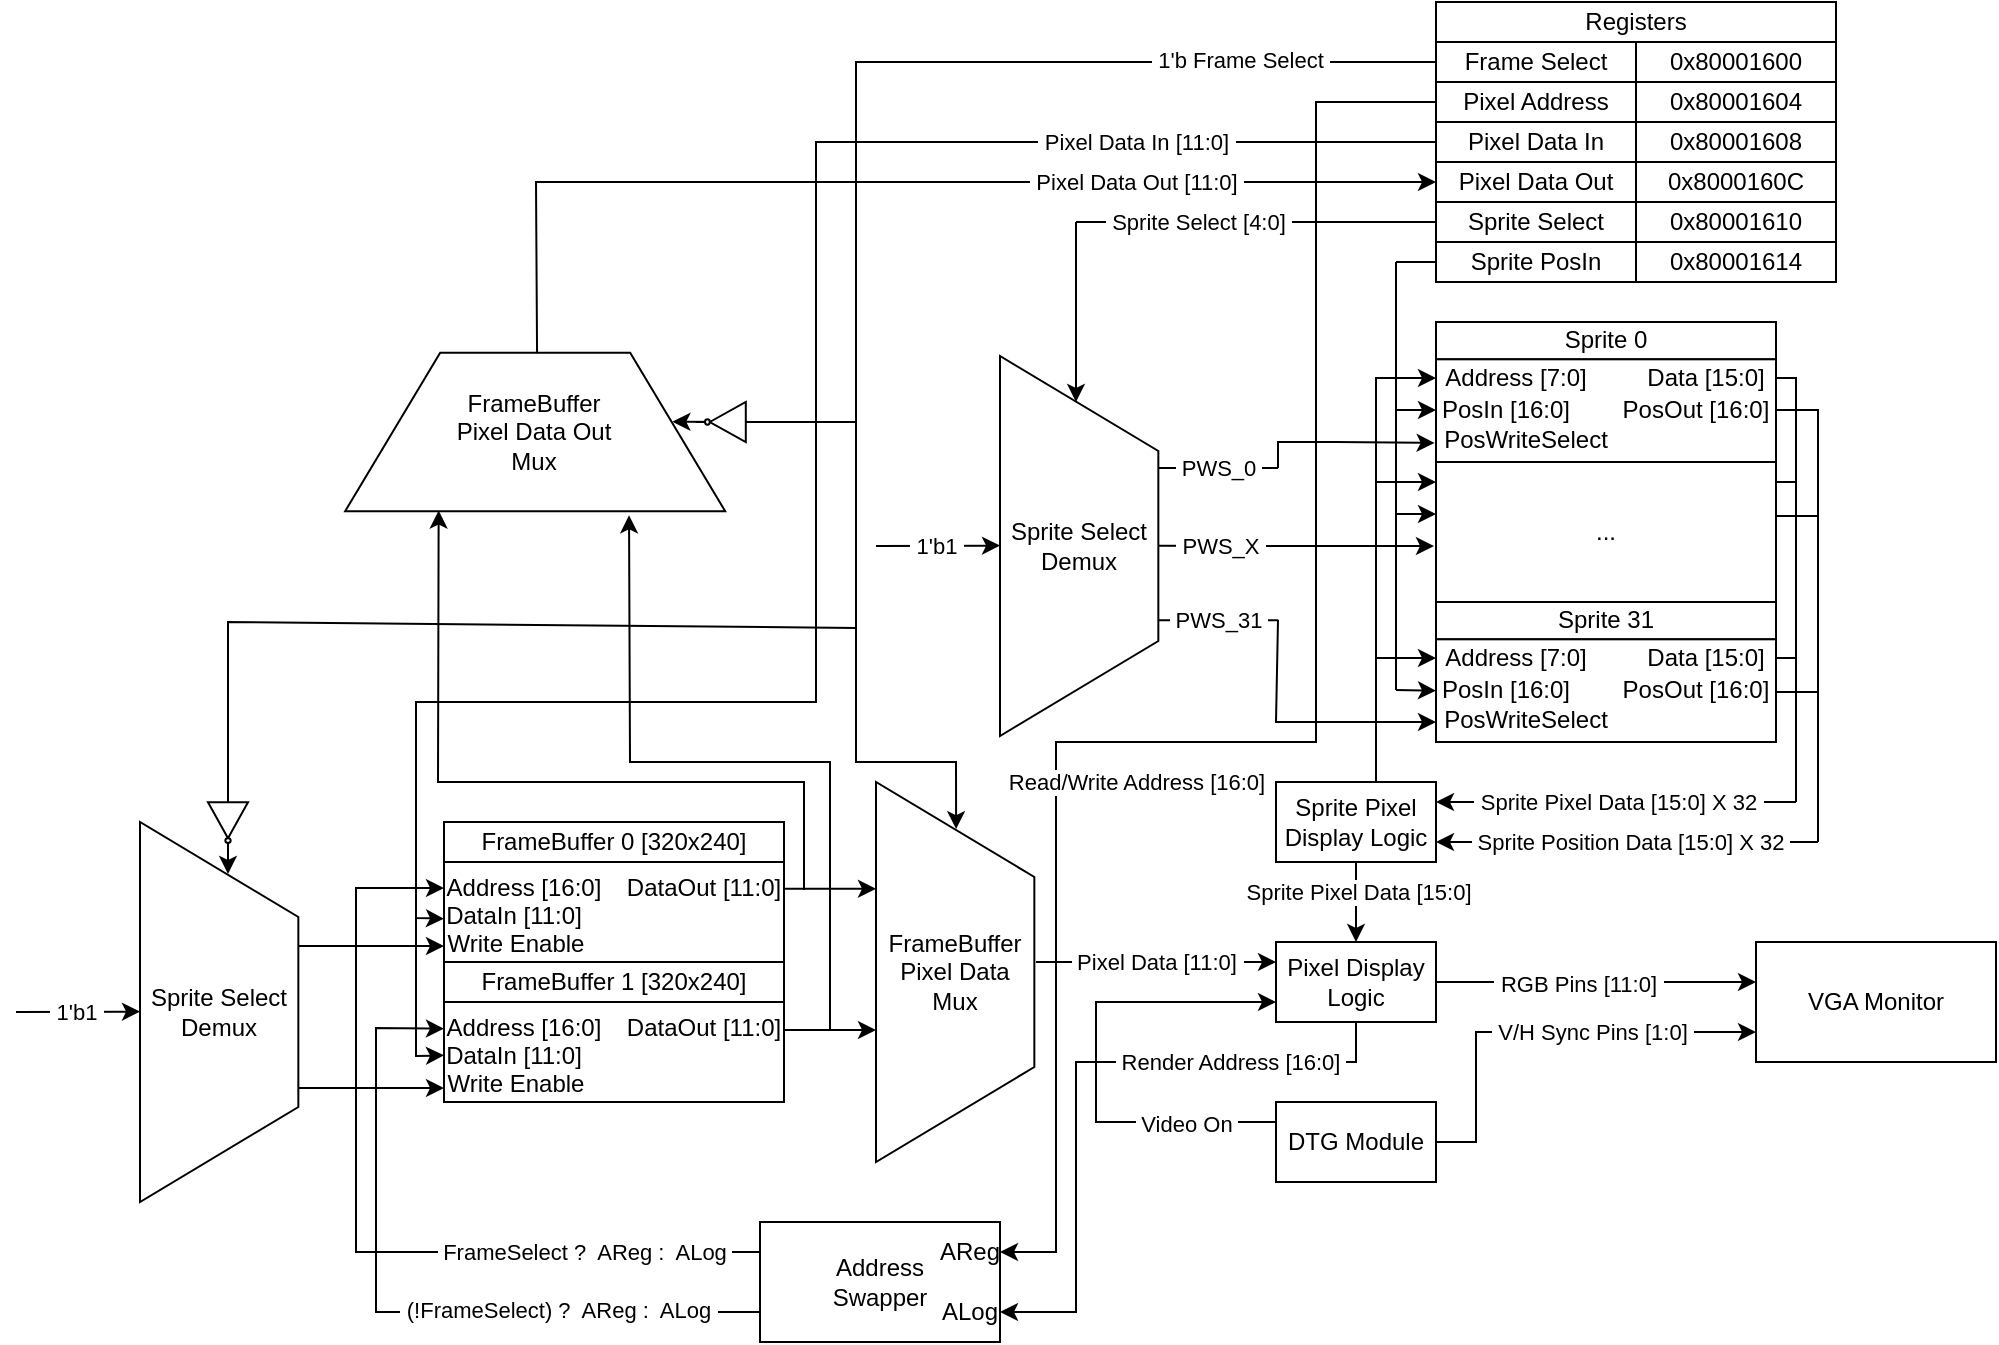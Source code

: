 <mxfile version="20.8.23" type="device"><diagram id="z067jNFxps7CXdzTOMXQ" name="Page-1"><mxGraphModel dx="1669" dy="505" grid="1" gridSize="10" guides="1" tooltips="1" connect="1" arrows="1" fold="1" page="1" pageScale="1" pageWidth="850" pageHeight="1100" math="0" shadow="0"><root><mxCell id="0"/><mxCell id="1" parent="0"/><mxCell id="w64CAxDU1T6tyfFunc8i-29" value="" style="endArrow=none;html=1;rounded=0;exitX=1;exitY=0.5;exitDx=0;exitDy=0;" edge="1" parent="1"><mxGeometry width="50" height="50" relative="1" as="geometry"><mxPoint x="720" y="588" as="sourcePoint"/><mxPoint x="730" y="588" as="targetPoint"/></mxGeometry></mxCell><mxCell id="w64CAxDU1T6tyfFunc8i-31" value="" style="endArrow=classic;html=1;rounded=0;entryX=1;entryY=0.25;entryDx=0;entryDy=0;" edge="1" parent="1" target="w64CAxDU1T6tyfFunc8i-51"><mxGeometry width="50" height="50" relative="1" as="geometry"><mxPoint x="730" y="660" as="sourcePoint"/><mxPoint x="780" y="780" as="targetPoint"/><Array as="points"/></mxGeometry></mxCell><mxCell id="w64CAxDU1T6tyfFunc8i-32" value="&amp;nbsp;Sprite Pixel Data [15:0] X 32&amp;nbsp;" style="edgeLabel;html=1;align=center;verticalAlign=middle;resizable=0;points=[];container=0;labelBorderColor=none;" vertex="1" connectable="0" parent="w64CAxDU1T6tyfFunc8i-31"><mxGeometry x="-0.216" y="1" relative="1" as="geometry"><mxPoint x="-19" y="-1" as="offset"/></mxGeometry></mxCell><mxCell id="w64CAxDU1T6tyfFunc8i-34" value="Sprite Select&lt;br&gt;Demux" style="shape=stencil(pVLRDsIgDPwa3hE0PhvU/2Bb58hwLICb/r1AN5NlYdGYEJK7a+5KC+HCNbIHwmhD+JkwtqM03AGPiPcHhNL1UHrkBmmVLDSg4rw1LYyq8pOF6hqwykeVXwg9hZp4uChk2d6seXTVQpjlXkaHlTDLdzPEPp8YMnX5WiDCrhsGWnVZg8+zf7GYZzN5HA9/W7CvLEptHGSruAj8apaJzSyAi9pY2NhMrbTGNW+kZgtS9Cohsfj5EvEG);whiteSpace=wrap;html=1;" vertex="1" parent="1"><mxGeometry x="332" y="437" width="79.17" height="190" as="geometry"/></mxCell><mxCell id="w64CAxDU1T6tyfFunc8i-36" value="" style="endArrow=classic;html=1;rounded=0;entryX=0;entryY=0.499;entryDx=0;entryDy=0;entryPerimeter=0;" edge="1" parent="1" target="w64CAxDU1T6tyfFunc8i-34"><mxGeometry width="50" height="50" relative="1" as="geometry"><mxPoint x="270" y="532" as="sourcePoint"/><mxPoint x="462" y="347" as="targetPoint"/></mxGeometry></mxCell><mxCell id="w64CAxDU1T6tyfFunc8i-37" value="&amp;nbsp;1'b1&amp;nbsp;" style="edgeLabel;html=1;align=center;verticalAlign=middle;resizable=0;points=[];labelBorderColor=none;" vertex="1" connectable="0" parent="w64CAxDU1T6tyfFunc8i-36"><mxGeometry x="0.254" y="-2" relative="1" as="geometry"><mxPoint x="-9" y="-2" as="offset"/></mxGeometry></mxCell><mxCell id="w64CAxDU1T6tyfFunc8i-38" value="" style="endArrow=classic;html=1;rounded=0;" edge="1" parent="1"><mxGeometry width="50" height="50" relative="1" as="geometry"><mxPoint x="370" y="370" as="sourcePoint"/><mxPoint x="370" y="460" as="targetPoint"/></mxGeometry></mxCell><mxCell id="w64CAxDU1T6tyfFunc8i-46" value="" style="endArrow=classic;html=1;rounded=0;entryX=0;entryY=0.5;entryDx=0;entryDy=0;exitX=0.625;exitY=0;exitDx=0;exitDy=0;exitPerimeter=0;" edge="1" parent="1" source="w64CAxDU1T6tyfFunc8i-51" target="uzDHMhpEO1PvNxHg2Wsm-44"><mxGeometry width="50" height="50" relative="1" as="geometry"><mxPoint x="530" y="590" as="sourcePoint"/><mxPoint x="460" y="460" as="targetPoint"/><Array as="points"><mxPoint x="520" y="448"/></Array></mxGeometry></mxCell><mxCell id="w64CAxDU1T6tyfFunc8i-47" value="" style="endArrow=classic;html=1;rounded=0;entryX=0;entryY=0.5;entryDx=0;entryDy=0;" edge="1" parent="1"><mxGeometry width="50" height="50" relative="1" as="geometry"><mxPoint x="520" y="588" as="sourcePoint"/><mxPoint x="550" y="588" as="targetPoint"/></mxGeometry></mxCell><mxCell id="w64CAxDU1T6tyfFunc8i-51" value="Sprite Pixel&lt;br&gt;Display Logic" style="rounded=0;whiteSpace=wrap;html=1;labelBorderColor=none;" vertex="1" parent="1"><mxGeometry x="470" y="650" width="80" height="40" as="geometry"/></mxCell><mxCell id="w64CAxDU1T6tyfFunc8i-66" value="Pixel Display&lt;br&gt;Logic" style="rounded=0;whiteSpace=wrap;html=1;" vertex="1" parent="1"><mxGeometry x="470" y="730" width="80" height="40" as="geometry"/></mxCell><mxCell id="w64CAxDU1T6tyfFunc8i-67" value="" style="endArrow=classic;html=1;rounded=0;exitX=0.5;exitY=1;exitDx=0;exitDy=0;entryX=0.5;entryY=0;entryDx=0;entryDy=0;" edge="1" parent="1" source="w64CAxDU1T6tyfFunc8i-51" target="w64CAxDU1T6tyfFunc8i-66"><mxGeometry width="50" height="50" relative="1" as="geometry"><mxPoint x="550" y="650" as="sourcePoint"/><mxPoint x="600" y="600" as="targetPoint"/></mxGeometry></mxCell><mxCell id="w64CAxDU1T6tyfFunc8i-68" value="&amp;nbsp;Sprite Pixel Data [15:0]&amp;nbsp;" style="edgeLabel;html=1;align=center;verticalAlign=middle;resizable=0;points=[];" vertex="1" connectable="0" parent="w64CAxDU1T6tyfFunc8i-67"><mxGeometry x="-0.264" y="1" relative="1" as="geometry"><mxPoint as="offset"/></mxGeometry></mxCell><mxCell id="w64CAxDU1T6tyfFunc8i-75" value="" style="endArrow=none;html=1;rounded=0;entryX=1;entryY=0.5;entryDx=0;entryDy=0;" edge="1" parent="1" target="uzDHMhpEO1PvNxHg2Wsm-46"><mxGeometry width="50" height="50" relative="1" as="geometry"><mxPoint x="730" y="660" as="sourcePoint"/><mxPoint x="760" y="450" as="targetPoint"/><Array as="points"><mxPoint x="730" y="448"/></Array></mxGeometry></mxCell><mxCell id="w64CAxDU1T6tyfFunc8i-20" value="..." style="rounded=0;whiteSpace=wrap;html=1;" vertex="1" parent="1"><mxGeometry x="550" y="490" width="170" height="70" as="geometry"/></mxCell><mxCell id="w64CAxDU1T6tyfFunc8i-76" value="" style="group" vertex="1" connectable="0" parent="1"><mxGeometry x="550" y="420" width="180" height="70" as="geometry"/></mxCell><mxCell id="uzDHMhpEO1PvNxHg2Wsm-41" value="Sprite 0" style="rounded=0;whiteSpace=wrap;html=1;container=0;" parent="w64CAxDU1T6tyfFunc8i-76" vertex="1"><mxGeometry width="170" height="18.667" as="geometry"/></mxCell><mxCell id="uzDHMhpEO1PvNxHg2Wsm-42" value="" style="rounded=0;whiteSpace=wrap;html=1;container=0;" parent="w64CAxDU1T6tyfFunc8i-76" vertex="1"><mxGeometry y="18.662" width="170" height="51.338" as="geometry"/></mxCell><mxCell id="uzDHMhpEO1PvNxHg2Wsm-44" value="&amp;nbsp;Address [7:0]&amp;nbsp;" style="text;html=1;strokeColor=none;fillColor=none;align=center;verticalAlign=middle;whiteSpace=wrap;rounded=0;container=0;" parent="w64CAxDU1T6tyfFunc8i-76" vertex="1"><mxGeometry y="23.333" width="80" height="9.333" as="geometry"/></mxCell><mxCell id="uzDHMhpEO1PvNxHg2Wsm-46" value="&amp;nbsp;Data [15:0]&amp;nbsp;" style="text;html=1;strokeColor=none;fillColor=none;align=center;verticalAlign=middle;whiteSpace=wrap;rounded=0;container=0;" parent="w64CAxDU1T6tyfFunc8i-76" vertex="1"><mxGeometry x="100" y="23.333" width="70" height="9.333" as="geometry"/></mxCell><mxCell id="w64CAxDU1T6tyfFunc8i-69" value="PosIn [16:0]" style="text;html=1;strokeColor=none;fillColor=none;align=center;verticalAlign=middle;whiteSpace=wrap;rounded=0;container=0;" vertex="1" parent="w64CAxDU1T6tyfFunc8i-76"><mxGeometry y="41" width="70" height="6.67" as="geometry"/></mxCell><mxCell id="w64CAxDU1T6tyfFunc8i-71" value="PosWriteSelect" style="text;html=1;strokeColor=none;fillColor=none;align=center;verticalAlign=middle;whiteSpace=wrap;rounded=0;container=0;" vertex="1" parent="w64CAxDU1T6tyfFunc8i-76"><mxGeometry y="56" width="90" height="6.67" as="geometry"/></mxCell><mxCell id="w64CAxDU1T6tyfFunc8i-70" value="&amp;nbsp;PosOut [16:0]&amp;nbsp;" style="text;html=1;strokeColor=none;fillColor=none;align=center;verticalAlign=middle;whiteSpace=wrap;rounded=0;container=0;" vertex="1" parent="w64CAxDU1T6tyfFunc8i-76"><mxGeometry x="80" y="41" width="100" height="6.67" as="geometry"/></mxCell><mxCell id="w64CAxDU1T6tyfFunc8i-77" value="" style="group" vertex="1" connectable="0" parent="1"><mxGeometry x="550" y="560" width="180" height="70" as="geometry"/></mxCell><mxCell id="w64CAxDU1T6tyfFunc8i-78" value="Sprite 31" style="rounded=0;whiteSpace=wrap;html=1;container=0;" vertex="1" parent="w64CAxDU1T6tyfFunc8i-77"><mxGeometry width="170" height="18.667" as="geometry"/></mxCell><mxCell id="w64CAxDU1T6tyfFunc8i-79" value="" style="rounded=0;whiteSpace=wrap;html=1;container=0;" vertex="1" parent="w64CAxDU1T6tyfFunc8i-77"><mxGeometry y="18.662" width="170" height="51.338" as="geometry"/></mxCell><mxCell id="w64CAxDU1T6tyfFunc8i-80" value="&amp;nbsp;Address [7:0]&amp;nbsp;" style="text;html=1;strokeColor=none;fillColor=none;align=center;verticalAlign=middle;whiteSpace=wrap;rounded=0;container=0;" vertex="1" parent="w64CAxDU1T6tyfFunc8i-77"><mxGeometry y="23.333" width="80" height="9.333" as="geometry"/></mxCell><mxCell id="w64CAxDU1T6tyfFunc8i-81" value="&amp;nbsp;Data [15:0]&amp;nbsp;" style="text;html=1;strokeColor=none;fillColor=none;align=center;verticalAlign=middle;whiteSpace=wrap;rounded=0;container=0;" vertex="1" parent="w64CAxDU1T6tyfFunc8i-77"><mxGeometry x="100" y="23.333" width="70" height="9.333" as="geometry"/></mxCell><mxCell id="w64CAxDU1T6tyfFunc8i-82" value="PosIn [16:0]" style="text;html=1;strokeColor=none;fillColor=none;align=center;verticalAlign=middle;whiteSpace=wrap;rounded=0;container=0;" vertex="1" parent="w64CAxDU1T6tyfFunc8i-77"><mxGeometry y="41" width="70" height="6.67" as="geometry"/></mxCell><mxCell id="w64CAxDU1T6tyfFunc8i-83" value="PosWriteSelect" style="text;html=1;strokeColor=none;fillColor=none;align=center;verticalAlign=middle;whiteSpace=wrap;rounded=0;container=0;" vertex="1" parent="w64CAxDU1T6tyfFunc8i-77"><mxGeometry y="56" width="90" height="6.67" as="geometry"/></mxCell><mxCell id="w64CAxDU1T6tyfFunc8i-84" value="&amp;nbsp;PosOut [16:0]&amp;nbsp;" style="text;html=1;strokeColor=none;fillColor=none;align=center;verticalAlign=middle;whiteSpace=wrap;rounded=0;container=0;" vertex="1" parent="w64CAxDU1T6tyfFunc8i-77"><mxGeometry x="80" y="41" width="100" height="6.67" as="geometry"/></mxCell><mxCell id="w64CAxDU1T6tyfFunc8i-85" value="" style="endArrow=none;html=1;rounded=0;entryX=0.9;entryY=0.459;entryDx=0;entryDy=0;entryPerimeter=0;" edge="1" parent="1" target="w64CAxDU1T6tyfFunc8i-70"><mxGeometry width="50" height="50" relative="1" as="geometry"><mxPoint x="741" y="680" as="sourcePoint"/><mxPoint x="731" y="464" as="targetPoint"/><Array as="points"><mxPoint x="741" y="464"/></Array></mxGeometry></mxCell><mxCell id="w64CAxDU1T6tyfFunc8i-87" value="" style="endArrow=none;html=1;rounded=0;" edge="1" parent="1"><mxGeometry width="50" height="50" relative="1" as="geometry"><mxPoint x="720" y="605" as="sourcePoint"/><mxPoint x="741" y="605" as="targetPoint"/></mxGeometry></mxCell><mxCell id="w64CAxDU1T6tyfFunc8i-88" value="" style="endArrow=classic;html=1;rounded=0;entryX=1;entryY=0.25;entryDx=0;entryDy=0;" edge="1" parent="1"><mxGeometry width="50" height="50" relative="1" as="geometry"><mxPoint x="741" y="680" as="sourcePoint"/><mxPoint x="550" y="680" as="targetPoint"/><Array as="points"/></mxGeometry></mxCell><mxCell id="w64CAxDU1T6tyfFunc8i-89" value="&amp;nbsp;Sprite Position Data [15:0] X 32&amp;nbsp;" style="edgeLabel;html=1;align=center;verticalAlign=middle;resizable=0;points=[];container=0;labelBorderColor=none;" vertex="1" connectable="0" parent="w64CAxDU1T6tyfFunc8i-88"><mxGeometry x="-0.216" y="1" relative="1" as="geometry"><mxPoint x="-19" y="-1" as="offset"/></mxGeometry></mxCell><mxCell id="w64CAxDU1T6tyfFunc8i-91" value="" style="endArrow=none;html=1;rounded=0;exitX=1;exitY=0.5;exitDx=0;exitDy=0;" edge="1" parent="1"><mxGeometry width="50" height="50" relative="1" as="geometry"><mxPoint x="720" y="500" as="sourcePoint"/><mxPoint x="730" y="500" as="targetPoint"/></mxGeometry></mxCell><mxCell id="w64CAxDU1T6tyfFunc8i-92" value="" style="endArrow=none;html=1;rounded=0;" edge="1" parent="1"><mxGeometry width="50" height="50" relative="1" as="geometry"><mxPoint x="720" y="517" as="sourcePoint"/><mxPoint x="741" y="517" as="targetPoint"/></mxGeometry></mxCell><mxCell id="w64CAxDU1T6tyfFunc8i-93" value="" style="endArrow=classic;html=1;rounded=0;entryX=0;entryY=0.5;entryDx=0;entryDy=0;" edge="1" parent="1" target="w64CAxDU1T6tyfFunc8i-79"><mxGeometry width="50" height="50" relative="1" as="geometry"><mxPoint x="530" y="604" as="sourcePoint"/><mxPoint x="610" y="520" as="targetPoint"/></mxGeometry></mxCell><mxCell id="w64CAxDU1T6tyfFunc8i-94" value="" style="endArrow=classic;html=1;rounded=0;entryX=0;entryY=0.5;entryDx=0;entryDy=0;" edge="1" parent="1"><mxGeometry width="50" height="50" relative="1" as="geometry"><mxPoint x="530" y="464" as="sourcePoint"/><mxPoint x="550" y="464" as="targetPoint"/></mxGeometry></mxCell><mxCell id="w64CAxDU1T6tyfFunc8i-95" value="" style="endArrow=none;html=1;rounded=0;" edge="1" parent="1"><mxGeometry width="50" height="50" relative="1" as="geometry"><mxPoint x="530" y="604" as="sourcePoint"/><mxPoint x="530" y="390" as="targetPoint"/></mxGeometry></mxCell><mxCell id="w64CAxDU1T6tyfFunc8i-96" value="" style="endArrow=classic;html=1;rounded=0;entryX=-0.004;entryY=0.814;entryDx=0;entryDy=0;entryPerimeter=0;" edge="1" parent="1" target="uzDHMhpEO1PvNxHg2Wsm-42"><mxGeometry width="50" height="50" relative="1" as="geometry"><mxPoint x="500" y="480" as="sourcePoint"/><mxPoint x="510" y="470" as="targetPoint"/></mxGeometry></mxCell><mxCell id="w64CAxDU1T6tyfFunc8i-97" value="" style="endArrow=classic;html=1;rounded=0;entryX=-0.004;entryY=0.814;entryDx=0;entryDy=0;entryPerimeter=0;" edge="1" parent="1"><mxGeometry width="50" height="50" relative="1" as="geometry"><mxPoint x="500" y="620" as="sourcePoint"/><mxPoint x="550" y="620" as="targetPoint"/></mxGeometry></mxCell><mxCell id="w64CAxDU1T6tyfFunc8i-99" value="" style="endArrow=none;html=1;rounded=0;" edge="1" parent="1"><mxGeometry width="50" height="50" relative="1" as="geometry"><mxPoint x="411.17" y="531.86" as="sourcePoint"/><mxPoint x="471" y="532" as="targetPoint"/></mxGeometry></mxCell><mxCell id="w64CAxDU1T6tyfFunc8i-106" value="&amp;nbsp;PWS_X&amp;nbsp;" style="edgeLabel;html=1;align=center;verticalAlign=middle;resizable=0;points=[];" vertex="1" connectable="0" parent="w64CAxDU1T6tyfFunc8i-99"><mxGeometry x="0.344" y="1" relative="1" as="geometry"><mxPoint x="-9" y="1" as="offset"/></mxGeometry></mxCell><mxCell id="w64CAxDU1T6tyfFunc8i-103" value="" style="endArrow=none;html=1;rounded=0;" edge="1" parent="1"><mxGeometry width="50" height="50" relative="1" as="geometry"><mxPoint x="411" y="493" as="sourcePoint"/><mxPoint x="471" y="493" as="targetPoint"/></mxGeometry></mxCell><mxCell id="w64CAxDU1T6tyfFunc8i-105" value="&amp;nbsp;PWS_0&amp;nbsp;" style="edgeLabel;html=1;align=center;verticalAlign=middle;resizable=0;points=[];" vertex="1" connectable="0" parent="w64CAxDU1T6tyfFunc8i-103"><mxGeometry x="0.183" relative="1" as="geometry"><mxPoint x="-6" as="offset"/></mxGeometry></mxCell><mxCell id="w64CAxDU1T6tyfFunc8i-107" value="" style="endArrow=classic;html=1;rounded=0;entryX=0;entryY=0.5;entryDx=0;entryDy=0;" edge="1" parent="1"><mxGeometry width="50" height="50" relative="1" as="geometry"><mxPoint x="520" y="500" as="sourcePoint"/><mxPoint x="550" y="500" as="targetPoint"/><Array as="points"/></mxGeometry></mxCell><mxCell id="w64CAxDU1T6tyfFunc8i-108" value="" style="endArrow=classic;html=1;rounded=0;entryX=0;entryY=0.5;entryDx=0;entryDy=0;" edge="1" parent="1"><mxGeometry width="50" height="50" relative="1" as="geometry"><mxPoint x="530" y="516" as="sourcePoint"/><mxPoint x="550" y="516" as="targetPoint"/></mxGeometry></mxCell><mxCell id="w64CAxDU1T6tyfFunc8i-109" value="" style="endArrow=classic;html=1;rounded=0;entryX=-0.004;entryY=0.814;entryDx=0;entryDy=0;entryPerimeter=0;" edge="1" parent="1"><mxGeometry width="50" height="50" relative="1" as="geometry"><mxPoint x="470" y="532" as="sourcePoint"/><mxPoint x="549" y="532" as="targetPoint"/></mxGeometry></mxCell><mxCell id="w64CAxDU1T6tyfFunc8i-112" value="" style="endArrow=none;html=1;rounded=0;" edge="1" parent="1"><mxGeometry width="50" height="50" relative="1" as="geometry"><mxPoint x="411.17" y="569.13" as="sourcePoint"/><mxPoint x="471.17" y="569.13" as="targetPoint"/></mxGeometry></mxCell><mxCell id="w64CAxDU1T6tyfFunc8i-113" value="&amp;nbsp;PWS_31&amp;nbsp;" style="edgeLabel;html=1;align=center;verticalAlign=middle;resizable=0;points=[];" vertex="1" connectable="0" parent="w64CAxDU1T6tyfFunc8i-112"><mxGeometry x="0.183" relative="1" as="geometry"><mxPoint x="-6" as="offset"/></mxGeometry></mxCell><mxCell id="w64CAxDU1T6tyfFunc8i-114" value="" style="endArrow=none;html=1;rounded=0;" edge="1" parent="1"><mxGeometry width="50" height="50" relative="1" as="geometry"><mxPoint x="471" y="493" as="sourcePoint"/><mxPoint x="500" y="480" as="targetPoint"/><Array as="points"><mxPoint x="471" y="480"/></Array></mxGeometry></mxCell><mxCell id="w64CAxDU1T6tyfFunc8i-116" value="" style="endArrow=none;html=1;rounded=0;" edge="1" parent="1"><mxGeometry width="50" height="50" relative="1" as="geometry"><mxPoint x="500" y="620" as="sourcePoint"/><mxPoint x="471" y="569" as="targetPoint"/><Array as="points"><mxPoint x="470" y="620"/></Array></mxGeometry></mxCell><mxCell id="uzDHMhpEO1PvNxHg2Wsm-31" value="" style="group" parent="1" vertex="1" connectable="0"><mxGeometry x="550" y="360" width="200" height="20" as="geometry"/></mxCell><mxCell id="uzDHMhpEO1PvNxHg2Wsm-32" value="Sprite Select" style="rounded=0;whiteSpace=wrap;html=1;" parent="uzDHMhpEO1PvNxHg2Wsm-31" vertex="1"><mxGeometry width="100" height="20" as="geometry"/></mxCell><mxCell id="uzDHMhpEO1PvNxHg2Wsm-33" value="0x80001610" style="rounded=0;whiteSpace=wrap;html=1;" parent="uzDHMhpEO1PvNxHg2Wsm-31" vertex="1"><mxGeometry x="100" width="100" height="20" as="geometry"/></mxCell><mxCell id="uzDHMhpEO1PvNxHg2Wsm-34" value="" style="group" parent="1" vertex="1" connectable="0"><mxGeometry x="550" y="380" width="200" height="20" as="geometry"/></mxCell><mxCell id="uzDHMhpEO1PvNxHg2Wsm-35" value="Sprite PosIn" style="rounded=0;whiteSpace=wrap;html=1;" parent="uzDHMhpEO1PvNxHg2Wsm-34" vertex="1"><mxGeometry width="100" height="20" as="geometry"/></mxCell><mxCell id="uzDHMhpEO1PvNxHg2Wsm-36" value="0x80001614" style="rounded=0;whiteSpace=wrap;html=1;" parent="uzDHMhpEO1PvNxHg2Wsm-34" vertex="1"><mxGeometry x="100" width="100" height="20" as="geometry"/></mxCell><mxCell id="uzDHMhpEO1PvNxHg2Wsm-19" value="" style="group" parent="1" vertex="1" connectable="0"><mxGeometry x="550" y="280" width="200" height="20" as="geometry"/></mxCell><mxCell id="uzDHMhpEO1PvNxHg2Wsm-17" value="Frame Select" style="rounded=0;whiteSpace=wrap;html=1;" parent="uzDHMhpEO1PvNxHg2Wsm-19" vertex="1"><mxGeometry width="100" height="20" as="geometry"/></mxCell><mxCell id="uzDHMhpEO1PvNxHg2Wsm-18" value="0x80001600" style="rounded=0;whiteSpace=wrap;html=1;" parent="uzDHMhpEO1PvNxHg2Wsm-19" vertex="1"><mxGeometry x="100" width="100" height="20" as="geometry"/></mxCell><mxCell id="uzDHMhpEO1PvNxHg2Wsm-20" value="" style="group" parent="1" vertex="1" connectable="0"><mxGeometry x="550" y="300" width="200" height="20" as="geometry"/></mxCell><mxCell id="uzDHMhpEO1PvNxHg2Wsm-21" value="Pixel Address" style="rounded=0;whiteSpace=wrap;html=1;" parent="uzDHMhpEO1PvNxHg2Wsm-20" vertex="1"><mxGeometry width="100" height="20" as="geometry"/></mxCell><mxCell id="uzDHMhpEO1PvNxHg2Wsm-22" value="0x80001604" style="rounded=0;whiteSpace=wrap;html=1;" parent="uzDHMhpEO1PvNxHg2Wsm-20" vertex="1"><mxGeometry x="100" width="100" height="20" as="geometry"/></mxCell><mxCell id="uzDHMhpEO1PvNxHg2Wsm-23" value="" style="group" parent="1" vertex="1" connectable="0"><mxGeometry x="550" y="320" width="200" height="20" as="geometry"/></mxCell><mxCell id="uzDHMhpEO1PvNxHg2Wsm-24" value="Pixel Data In" style="rounded=0;whiteSpace=wrap;html=1;" parent="uzDHMhpEO1PvNxHg2Wsm-23" vertex="1"><mxGeometry width="100" height="20" as="geometry"/></mxCell><mxCell id="uzDHMhpEO1PvNxHg2Wsm-25" value="0x80001608" style="rounded=0;whiteSpace=wrap;html=1;" parent="uzDHMhpEO1PvNxHg2Wsm-23" vertex="1"><mxGeometry x="100" width="100" height="20" as="geometry"/></mxCell><mxCell id="uzDHMhpEO1PvNxHg2Wsm-26" value="" style="group" parent="1" vertex="1" connectable="0"><mxGeometry x="550" y="340" width="200" height="20" as="geometry"/></mxCell><mxCell id="uzDHMhpEO1PvNxHg2Wsm-27" value="Pixel Data Out" style="rounded=0;whiteSpace=wrap;html=1;" parent="uzDHMhpEO1PvNxHg2Wsm-26" vertex="1"><mxGeometry width="100" height="20" as="geometry"/></mxCell><mxCell id="uzDHMhpEO1PvNxHg2Wsm-28" value="0x8000160C" style="rounded=0;whiteSpace=wrap;html=1;" parent="uzDHMhpEO1PvNxHg2Wsm-26" vertex="1"><mxGeometry x="100" width="100" height="20" as="geometry"/></mxCell><mxCell id="uzDHMhpEO1PvNxHg2Wsm-29" value="Registers" style="rounded=0;whiteSpace=wrap;html=1;" parent="1" vertex="1"><mxGeometry x="550" y="260" width="200" height="20" as="geometry"/></mxCell><mxCell id="w64CAxDU1T6tyfFunc8i-117" value="" style="endArrow=none;html=1;rounded=0;entryX=0;entryY=0.5;entryDx=0;entryDy=0;" edge="1" parent="1" target="uzDHMhpEO1PvNxHg2Wsm-35"><mxGeometry width="50" height="50" relative="1" as="geometry"><mxPoint x="530" y="390" as="sourcePoint"/><mxPoint x="535" y="380" as="targetPoint"/></mxGeometry></mxCell><mxCell id="w64CAxDU1T6tyfFunc8i-118" value="" style="endArrow=none;html=1;rounded=0;entryX=0;entryY=0.5;entryDx=0;entryDy=0;" edge="1" parent="1" target="uzDHMhpEO1PvNxHg2Wsm-32"><mxGeometry width="50" height="50" relative="1" as="geometry"><mxPoint x="370" y="370" as="sourcePoint"/><mxPoint x="510" y="350" as="targetPoint"/></mxGeometry></mxCell><mxCell id="w64CAxDU1T6tyfFunc8i-119" value="&amp;nbsp;Sprite Select [4:0]&amp;nbsp;" style="edgeLabel;html=1;align=center;verticalAlign=middle;resizable=0;points=[];" vertex="1" connectable="0" parent="w64CAxDU1T6tyfFunc8i-118"><mxGeometry x="-0.084" relative="1" as="geometry"><mxPoint x="-22" as="offset"/></mxGeometry></mxCell><mxCell id="w64CAxDU1T6tyfFunc8i-120" value="" style="endArrow=classic;html=1;rounded=0;exitX=1;exitY=0.5;exitDx=0;exitDy=0;" edge="1" parent="1" source="w64CAxDU1T6tyfFunc8i-66"><mxGeometry width="50" height="50" relative="1" as="geometry"><mxPoint x="590" y="730" as="sourcePoint"/><mxPoint x="710" y="750" as="targetPoint"/></mxGeometry></mxCell><mxCell id="w64CAxDU1T6tyfFunc8i-121" value="&amp;nbsp;RGB Pins [11:0]&amp;nbsp;" style="edgeLabel;html=1;align=center;verticalAlign=middle;resizable=0;points=[];" vertex="1" connectable="0" parent="w64CAxDU1T6tyfFunc8i-120"><mxGeometry x="-0.118" y="-1" relative="1" as="geometry"><mxPoint as="offset"/></mxGeometry></mxCell><mxCell id="w64CAxDU1T6tyfFunc8i-122" value="VGA Monitor" style="rounded=0;whiteSpace=wrap;html=1;" vertex="1" parent="1"><mxGeometry x="710" y="730" width="120" height="60" as="geometry"/></mxCell><mxCell id="w64CAxDU1T6tyfFunc8i-126" value="DTG Module" style="rounded=0;whiteSpace=wrap;html=1;" vertex="1" parent="1"><mxGeometry x="470" y="810" width="80" height="40" as="geometry"/></mxCell><mxCell id="w64CAxDU1T6tyfFunc8i-127" value="" style="endArrow=classic;html=1;rounded=0;entryX=0;entryY=0.75;entryDx=0;entryDy=0;exitX=1;exitY=0.5;exitDx=0;exitDy=0;" edge="1" parent="1" source="w64CAxDU1T6tyfFunc8i-126" target="w64CAxDU1T6tyfFunc8i-122"><mxGeometry width="50" height="50" relative="1" as="geometry"><mxPoint x="530" y="720" as="sourcePoint"/><mxPoint x="580" y="670" as="targetPoint"/><Array as="points"><mxPoint x="570" y="830"/><mxPoint x="570" y="775"/></Array></mxGeometry></mxCell><mxCell id="w64CAxDU1T6tyfFunc8i-128" value="&amp;nbsp;V/H Sync Pins [1:0]&amp;nbsp;" style="edgeLabel;html=1;align=center;verticalAlign=middle;resizable=0;points=[];" vertex="1" connectable="0" parent="w64CAxDU1T6tyfFunc8i-127"><mxGeometry x="0.396" y="1" relative="1" as="geometry"><mxPoint x="-17" y="1" as="offset"/></mxGeometry></mxCell><mxCell id="w64CAxDU1T6tyfFunc8i-129" value="" style="endArrow=classic;html=1;rounded=0;entryX=0;entryY=0.75;entryDx=0;entryDy=0;exitX=0;exitY=0.25;exitDx=0;exitDy=0;" edge="1" parent="1" source="w64CAxDU1T6tyfFunc8i-126" target="w64CAxDU1T6tyfFunc8i-66"><mxGeometry width="50" height="50" relative="1" as="geometry"><mxPoint x="320" y="830" as="sourcePoint"/><mxPoint x="370" y="780" as="targetPoint"/><Array as="points"><mxPoint x="380" y="820"/><mxPoint x="380" y="760"/></Array></mxGeometry></mxCell><mxCell id="w64CAxDU1T6tyfFunc8i-130" value="&amp;nbsp;Video On&amp;nbsp;" style="edgeLabel;html=1;align=center;verticalAlign=middle;resizable=0;points=[];" vertex="1" connectable="0" parent="w64CAxDU1T6tyfFunc8i-129"><mxGeometry x="0.071" relative="1" as="geometry"><mxPoint x="45" y="39" as="offset"/></mxGeometry></mxCell><mxCell id="w64CAxDU1T6tyfFunc8i-137" value="" style="group" vertex="1" connectable="0" parent="1"><mxGeometry x="50" y="670" width="174" height="70" as="geometry"/></mxCell><mxCell id="w64CAxDU1T6tyfFunc8i-124" value="" style="rounded=0;whiteSpace=wrap;html=1;" vertex="1" parent="w64CAxDU1T6tyfFunc8i-137"><mxGeometry x="4" y="20" width="170" height="50" as="geometry"/></mxCell><mxCell id="w64CAxDU1T6tyfFunc8i-125" value="FrameBuffer 0 [320x240]" style="rounded=0;whiteSpace=wrap;html=1;" vertex="1" parent="w64CAxDU1T6tyfFunc8i-137"><mxGeometry x="4" width="170" height="20" as="geometry"/></mxCell><mxCell id="w64CAxDU1T6tyfFunc8i-131" value="Address [16:0]" style="text;html=1;strokeColor=none;fillColor=none;align=center;verticalAlign=middle;whiteSpace=wrap;rounded=0;container=0;" vertex="1" parent="w64CAxDU1T6tyfFunc8i-137"><mxGeometry x="4" y="30" width="80" height="6.67" as="geometry"/></mxCell><mxCell id="w64CAxDU1T6tyfFunc8i-132" value="DataIn [11:0]" style="text;html=1;strokeColor=none;fillColor=none;align=center;verticalAlign=middle;whiteSpace=wrap;rounded=0;container=0;" vertex="1" parent="w64CAxDU1T6tyfFunc8i-137"><mxGeometry x="4" y="43.33" width="70" height="6.67" as="geometry"/></mxCell><mxCell id="w64CAxDU1T6tyfFunc8i-135" value="DataOut [11:0]" style="text;html=1;strokeColor=none;fillColor=none;align=center;verticalAlign=middle;whiteSpace=wrap;rounded=0;container=0;" vertex="1" parent="w64CAxDU1T6tyfFunc8i-137"><mxGeometry x="94" y="30" width="80" height="6.67" as="geometry"/></mxCell><mxCell id="w64CAxDU1T6tyfFunc8i-136" value="Write Enable" style="text;html=1;strokeColor=none;fillColor=none;align=center;verticalAlign=middle;whiteSpace=wrap;rounded=0;container=0;" vertex="1" parent="w64CAxDU1T6tyfFunc8i-137"><mxGeometry y="58" width="80" height="6.67" as="geometry"/></mxCell><mxCell id="w64CAxDU1T6tyfFunc8i-146" value="" style="group" vertex="1" connectable="0" parent="1"><mxGeometry x="50" y="740" width="174" height="70" as="geometry"/></mxCell><mxCell id="w64CAxDU1T6tyfFunc8i-147" value="" style="rounded=0;whiteSpace=wrap;html=1;" vertex="1" parent="w64CAxDU1T6tyfFunc8i-146"><mxGeometry x="4" y="20" width="170" height="50" as="geometry"/></mxCell><mxCell id="w64CAxDU1T6tyfFunc8i-148" value="FrameBuffer 1 [320x240]" style="rounded=0;whiteSpace=wrap;html=1;" vertex="1" parent="w64CAxDU1T6tyfFunc8i-146"><mxGeometry x="4" width="170" height="20" as="geometry"/></mxCell><mxCell id="w64CAxDU1T6tyfFunc8i-149" value="Address [16:0]" style="text;html=1;strokeColor=none;fillColor=none;align=center;verticalAlign=middle;whiteSpace=wrap;rounded=0;container=0;" vertex="1" parent="w64CAxDU1T6tyfFunc8i-146"><mxGeometry x="4" y="30" width="80" height="6.67" as="geometry"/></mxCell><mxCell id="w64CAxDU1T6tyfFunc8i-150" value="DataIn [11:0]" style="text;html=1;strokeColor=none;fillColor=none;align=center;verticalAlign=middle;whiteSpace=wrap;rounded=0;container=0;" vertex="1" parent="w64CAxDU1T6tyfFunc8i-146"><mxGeometry x="4" y="43.33" width="70" height="6.67" as="geometry"/></mxCell><mxCell id="w64CAxDU1T6tyfFunc8i-152" value="DataOut [11:0]" style="text;html=1;strokeColor=none;fillColor=none;align=center;verticalAlign=middle;whiteSpace=wrap;rounded=0;container=0;" vertex="1" parent="w64CAxDU1T6tyfFunc8i-146"><mxGeometry x="94" y="30" width="80" height="6.67" as="geometry"/></mxCell><mxCell id="w64CAxDU1T6tyfFunc8i-153" value="Write Enable" style="text;html=1;strokeColor=none;fillColor=none;align=center;verticalAlign=middle;whiteSpace=wrap;rounded=0;container=0;" vertex="1" parent="w64CAxDU1T6tyfFunc8i-146"><mxGeometry y="58" width="80" height="6.67" as="geometry"/></mxCell><mxCell id="w64CAxDU1T6tyfFunc8i-154" value="FrameBuffer&lt;br&gt;Pixel Data&lt;br&gt;Mux" style="shape=stencil(pVLRDsIgDPwa3hE0PhvU/2Bb58hwLICb/r1AN5NlYdGYEJK7a+5KC+HCNbIHwmhD+JkwtqM03AGPiPcHhNL1UHrkBmmVLDSg4rw1LYyq8pOF6hqwykeVXwg9hZp4uChk2d6seXTVQpjlXkaHlTDLdzPEPp8YMnX5WiDCrhsGWnVZg8+zf7GYZzN5HA9/W7CvLEptHGSruAj8apaJzSyAi9pY2NhMrbTGNW+kZgtS9Cohsfj5EvEG);whiteSpace=wrap;html=1;" vertex="1" parent="1"><mxGeometry x="270" y="650" width="79.17" height="190" as="geometry"/></mxCell><mxCell id="w64CAxDU1T6tyfFunc8i-155" value="" style="endArrow=classic;html=1;rounded=0;entryX=0;entryY=0.25;entryDx=0;entryDy=0;" edge="1" parent="1" target="w64CAxDU1T6tyfFunc8i-66"><mxGeometry width="50" height="50" relative="1" as="geometry"><mxPoint x="350" y="740" as="sourcePoint"/><mxPoint x="400" y="630" as="targetPoint"/></mxGeometry></mxCell><mxCell id="w64CAxDU1T6tyfFunc8i-156" value="&amp;nbsp;Pixel Data [11:0]&amp;nbsp;" style="edgeLabel;html=1;align=center;verticalAlign=middle;resizable=0;points=[];" vertex="1" connectable="0" parent="w64CAxDU1T6tyfFunc8i-155"><mxGeometry x="-0.391" relative="1" as="geometry"><mxPoint x="23" as="offset"/></mxGeometry></mxCell><mxCell id="w64CAxDU1T6tyfFunc8i-157" value="" style="endArrow=classic;html=1;rounded=0;exitX=1;exitY=0.5;exitDx=0;exitDy=0;entryX=0;entryY=0.281;entryDx=0;entryDy=0;entryPerimeter=0;" edge="1" parent="1" source="w64CAxDU1T6tyfFunc8i-135" target="w64CAxDU1T6tyfFunc8i-154"><mxGeometry width="50" height="50" relative="1" as="geometry"><mxPoint x="310" y="690" as="sourcePoint"/><mxPoint x="360" y="640" as="targetPoint"/></mxGeometry></mxCell><mxCell id="w64CAxDU1T6tyfFunc8i-158" value="" style="endArrow=classic;html=1;rounded=0;exitX=1;exitY=0.5;exitDx=0;exitDy=0;entryX=0;entryY=0.281;entryDx=0;entryDy=0;entryPerimeter=0;" edge="1" parent="1"><mxGeometry width="50" height="50" relative="1" as="geometry"><mxPoint x="224" y="774" as="sourcePoint"/><mxPoint x="270" y="774" as="targetPoint"/></mxGeometry></mxCell><mxCell id="w64CAxDU1T6tyfFunc8i-160" value="" style="endArrow=classic;html=1;rounded=0;exitX=0;exitY=0.5;exitDx=0;exitDy=0;entryX=0.506;entryY=0.124;entryDx=0;entryDy=0;entryPerimeter=0;" edge="1" parent="1" source="uzDHMhpEO1PvNxHg2Wsm-17" target="w64CAxDU1T6tyfFunc8i-154"><mxGeometry width="50" height="50" relative="1" as="geometry"><mxPoint x="380" y="520" as="sourcePoint"/><mxPoint x="430" y="470" as="targetPoint"/><Array as="points"><mxPoint x="260" y="290"/><mxPoint x="260" y="640"/><mxPoint x="310" y="640"/></Array></mxGeometry></mxCell><mxCell id="w64CAxDU1T6tyfFunc8i-161" value="&amp;nbsp;1'b Frame Select&amp;nbsp;" style="edgeLabel;html=1;align=center;verticalAlign=middle;resizable=0;points=[];" vertex="1" connectable="0" parent="w64CAxDU1T6tyfFunc8i-160"><mxGeometry x="-0.729" y="-1" relative="1" as="geometry"><mxPoint as="offset"/></mxGeometry></mxCell><mxCell id="w64CAxDU1T6tyfFunc8i-163" value="" style="endArrow=classic;html=1;rounded=0;entryX=0;entryY=0.5;entryDx=0;entryDy=0;exitX=0;exitY=0.75;exitDx=0;exitDy=0;" edge="1" parent="1" source="w64CAxDU1T6tyfFunc8i-183" target="w64CAxDU1T6tyfFunc8i-149"><mxGeometry width="50" height="50" relative="1" as="geometry"><mxPoint x="170" y="910" as="sourcePoint"/><mxPoint x="20" y="770" as="targetPoint"/><Array as="points"><mxPoint x="20" y="915"/><mxPoint x="20" y="773"/></Array></mxGeometry></mxCell><mxCell id="w64CAxDU1T6tyfFunc8i-189" value="&amp;nbsp;(!FrameSelect) ?&amp;nbsp; AReg :&amp;nbsp; ALog&amp;nbsp;" style="edgeLabel;html=1;align=center;verticalAlign=middle;resizable=0;points=[];" vertex="1" connectable="0" parent="w64CAxDU1T6tyfFunc8i-163"><mxGeometry x="-0.573" y="-1" relative="1" as="geometry"><mxPoint x="-23" as="offset"/></mxGeometry></mxCell><mxCell id="w64CAxDU1T6tyfFunc8i-164" value="" style="shape=stencil(pVLRDsIgDPwa3hE0PhvU/2Bb58hwLICb/r1AN5NlYdGYEJK7a+5KC+HCNbIHwmhD+JkwtqM03AGPiPcHhNL1UHrkBmmVLDSg4rw1LYyq8pOF6hqwykeVXwg9hZp4uChk2d6seXTVQpjlXkaHlTDLdzPEPp8YMnX5WiDCrhsGWnVZg8+zf7GYZzN5HA9/W7CvLEptHGSruAj8apaJzSyAi9pY2NhMrbTGNW+kZgtS9Cohsfj5EvEG);whiteSpace=wrap;html=1;rotation=-90;" vertex="1" parent="1"><mxGeometry x="60" y="380" width="79.17" height="190" as="geometry"/></mxCell><mxCell id="w64CAxDU1T6tyfFunc8i-165" value="FrameBuffer&lt;br&gt;Pixel Data Out&lt;br&gt;Mux" style="text;html=1;strokeColor=none;fillColor=none;align=center;verticalAlign=middle;whiteSpace=wrap;rounded=0;" vertex="1" parent="1"><mxGeometry x="49.38" y="445" width="100.41" height="60" as="geometry"/></mxCell><mxCell id="w64CAxDU1T6tyfFunc8i-166" value="" style="endArrow=classic;html=1;rounded=0;startArrow=none;entryX=0.565;entryY=0.861;entryDx=0;entryDy=0;entryPerimeter=0;" edge="1" parent="1" target="w64CAxDU1T6tyfFunc8i-164"><mxGeometry width="50" height="50" relative="1" as="geometry"><mxPoint x="194" y="470" as="sourcePoint"/><mxPoint x="180" y="470" as="targetPoint"/></mxGeometry></mxCell><mxCell id="w64CAxDU1T6tyfFunc8i-167" value="" style="endArrow=classic;html=1;rounded=0;entryX=0.004;entryY=0.246;entryDx=0;entryDy=0;entryPerimeter=0;" edge="1" parent="1" target="w64CAxDU1T6tyfFunc8i-164"><mxGeometry width="50" height="50" relative="1" as="geometry"><mxPoint x="234" y="704" as="sourcePoint"/><mxPoint x="280" y="610" as="targetPoint"/><Array as="points"><mxPoint x="234" y="650"/><mxPoint x="51" y="650"/></Array></mxGeometry></mxCell><mxCell id="w64CAxDU1T6tyfFunc8i-168" value="" style="endArrow=classic;html=1;rounded=0;entryX=-0.026;entryY=0.747;entryDx=0;entryDy=0;entryPerimeter=0;" edge="1" parent="1" target="w64CAxDU1T6tyfFunc8i-164"><mxGeometry width="50" height="50" relative="1" as="geometry"><mxPoint x="247" y="774" as="sourcePoint"/><mxPoint x="260" y="640" as="targetPoint"/><Array as="points"><mxPoint x="247" y="640"/><mxPoint x="147" y="640"/></Array></mxGeometry></mxCell><mxCell id="w64CAxDU1T6tyfFunc8i-169" value="" style="endArrow=classic;html=1;rounded=0;exitX=0.998;exitY=0.505;exitDx=0;exitDy=0;exitPerimeter=0;entryX=0;entryY=0.5;entryDx=0;entryDy=0;" edge="1" parent="1" source="w64CAxDU1T6tyfFunc8i-164" target="uzDHMhpEO1PvNxHg2Wsm-27"><mxGeometry width="50" height="50" relative="1" as="geometry"><mxPoint x="290" y="450" as="sourcePoint"/><mxPoint x="340" y="400" as="targetPoint"/><Array as="points"><mxPoint x="100" y="350"/></Array></mxGeometry></mxCell><mxCell id="w64CAxDU1T6tyfFunc8i-198" value="&amp;nbsp;Pixel Data Out [11:0]&amp;nbsp;" style="edgeLabel;html=1;align=center;verticalAlign=middle;resizable=0;points=[];" vertex="1" connectable="0" parent="w64CAxDU1T6tyfFunc8i-169"><mxGeometry x="0.248" y="-1" relative="1" as="geometry"><mxPoint x="51" y="-1" as="offset"/></mxGeometry></mxCell><mxCell id="w64CAxDU1T6tyfFunc8i-171" value="" style="endArrow=classic;html=1;rounded=0;exitX=0;exitY=0.5;exitDx=0;exitDy=0;entryX=0;entryY=0.75;entryDx=0;entryDy=0;" edge="1" parent="1" source="uzDHMhpEO1PvNxHg2Wsm-24" target="w64CAxDU1T6tyfFunc8i-132"><mxGeometry width="50" height="50" relative="1" as="geometry"><mxPoint x="310" y="510" as="sourcePoint"/><mxPoint x="360" y="460" as="targetPoint"/><Array as="points"><mxPoint x="240" y="330"/><mxPoint x="240" y="610"/><mxPoint x="40" y="610"/><mxPoint x="40" y="718"/></Array></mxGeometry></mxCell><mxCell id="w64CAxDU1T6tyfFunc8i-199" value="&amp;nbsp;Pixel Data In [11:0]&amp;nbsp;" style="edgeLabel;html=1;align=center;verticalAlign=middle;resizable=0;points=[];" vertex="1" connectable="0" parent="w64CAxDU1T6tyfFunc8i-171"><mxGeometry x="-0.58" relative="1" as="geometry"><mxPoint x="41" as="offset"/></mxGeometry></mxCell><mxCell id="w64CAxDU1T6tyfFunc8i-172" value="" style="endArrow=classic;html=1;rounded=0;entryX=0;entryY=0.5;entryDx=0;entryDy=0;" edge="1" parent="1" target="w64CAxDU1T6tyfFunc8i-150"><mxGeometry width="50" height="50" relative="1" as="geometry"><mxPoint x="40" y="750" as="sourcePoint"/><mxPoint x="110" y="710" as="targetPoint"/><Array as="points"><mxPoint x="40" y="710"/><mxPoint x="40" y="787"/></Array></mxGeometry></mxCell><mxCell id="w64CAxDU1T6tyfFunc8i-174" value="Sprite Select&lt;br&gt;Demux" style="shape=stencil(pVLRDsIgDPwa3hE0PhvU/2Bb58hwLICb/r1AN5NlYdGYEJK7a+5KC+HCNbIHwmhD+JkwtqM03AGPiPcHhNL1UHrkBmmVLDSg4rw1LYyq8pOF6hqwykeVXwg9hZp4uChk2d6seXTVQpjlXkaHlTDLdzPEPp8YMnX5WiDCrhsGWnVZg8+zf7GYZzN5HA9/W7CvLEptHGSruAj8apaJzSyAi9pY2NhMrbTGNW+kZgtS9Cohsfj5EvEG);whiteSpace=wrap;html=1;" vertex="1" parent="1"><mxGeometry x="-98" y="670" width="79.17" height="190" as="geometry"/></mxCell><mxCell id="w64CAxDU1T6tyfFunc8i-175" value="" style="endArrow=classic;html=1;rounded=0;entryX=0;entryY=0.499;entryDx=0;entryDy=0;entryPerimeter=0;" edge="1" parent="1" target="w64CAxDU1T6tyfFunc8i-174"><mxGeometry width="50" height="50" relative="1" as="geometry"><mxPoint x="-160" y="765" as="sourcePoint"/><mxPoint x="32" y="580" as="targetPoint"/></mxGeometry></mxCell><mxCell id="w64CAxDU1T6tyfFunc8i-176" value="&amp;nbsp;1'b1&amp;nbsp;" style="edgeLabel;html=1;align=center;verticalAlign=middle;resizable=0;points=[];labelBorderColor=none;" vertex="1" connectable="0" parent="w64CAxDU1T6tyfFunc8i-175"><mxGeometry x="0.254" y="-2" relative="1" as="geometry"><mxPoint x="-9" y="-2" as="offset"/></mxGeometry></mxCell><mxCell id="w64CAxDU1T6tyfFunc8i-177" value="" style="endArrow=classic;html=1;rounded=0;" edge="1" parent="1"><mxGeometry width="50" height="50" relative="1" as="geometry"><mxPoint x="-19" y="803" as="sourcePoint"/><mxPoint x="54" y="803" as="targetPoint"/></mxGeometry></mxCell><mxCell id="w64CAxDU1T6tyfFunc8i-178" value="" style="endArrow=classic;html=1;rounded=0;" edge="1" parent="1"><mxGeometry width="50" height="50" relative="1" as="geometry"><mxPoint x="-19" y="732" as="sourcePoint"/><mxPoint x="54" y="732" as="targetPoint"/></mxGeometry></mxCell><mxCell id="w64CAxDU1T6tyfFunc8i-180" value="" style="endArrow=classic;html=1;rounded=0;startArrow=none;exitX=1;exitY=0.5;exitDx=0;exitDy=0;exitPerimeter=0;" edge="1" parent="1" source="w64CAxDU1T6tyfFunc8i-196"><mxGeometry width="50" height="50" relative="1" as="geometry"><mxPoint x="260" y="573" as="sourcePoint"/><mxPoint x="-54" y="696" as="targetPoint"/><Array as="points"/></mxGeometry></mxCell><mxCell id="w64CAxDU1T6tyfFunc8i-182" value="" style="endArrow=classic;html=1;rounded=0;entryX=0;entryY=0.5;entryDx=0;entryDy=0;exitX=0;exitY=0.25;exitDx=0;exitDy=0;" edge="1" parent="1" source="w64CAxDU1T6tyfFunc8i-183"><mxGeometry width="50" height="50" relative="1" as="geometry"><mxPoint x="10" y="880" as="sourcePoint"/><mxPoint x="54" y="703" as="targetPoint"/><Array as="points"><mxPoint x="10" y="885"/><mxPoint x="10" y="703"/></Array></mxGeometry></mxCell><mxCell id="w64CAxDU1T6tyfFunc8i-186" value="&amp;nbsp;FrameSelect ?&amp;nbsp; AReg :&amp;nbsp; ALog&amp;nbsp;" style="edgeLabel;html=1;align=center;verticalAlign=middle;resizable=0;points=[];" vertex="1" connectable="0" parent="w64CAxDU1T6tyfFunc8i-182"><mxGeometry x="-0.451" relative="1" as="geometry"><mxPoint x="29" as="offset"/></mxGeometry></mxCell><mxCell id="w64CAxDU1T6tyfFunc8i-183" value="Address&lt;br&gt;Swapper" style="rounded=0;whiteSpace=wrap;html=1;" vertex="1" parent="1"><mxGeometry x="212" y="870" width="120" height="60" as="geometry"/></mxCell><mxCell id="w64CAxDU1T6tyfFunc8i-184" value="" style="endArrow=classic;html=1;rounded=0;exitX=0;exitY=0.5;exitDx=0;exitDy=0;entryX=1;entryY=0.25;entryDx=0;entryDy=0;" edge="1" parent="1" source="uzDHMhpEO1PvNxHg2Wsm-21" target="w64CAxDU1T6tyfFunc8i-183"><mxGeometry width="50" height="50" relative="1" as="geometry"><mxPoint x="350" y="590" as="sourcePoint"/><mxPoint x="350" y="840" as="targetPoint"/><Array as="points"><mxPoint x="490" y="310"/><mxPoint x="490" y="630"/><mxPoint x="360" y="630"/><mxPoint x="360" y="885"/></Array></mxGeometry></mxCell><mxCell id="w64CAxDU1T6tyfFunc8i-188" value="&amp;nbsp;Read/Write Address [16:0]&amp;nbsp;" style="edgeLabel;html=1;align=center;verticalAlign=middle;resizable=0;points=[];" vertex="1" connectable="0" parent="w64CAxDU1T6tyfFunc8i-184"><mxGeometry x="0.146" y="-1" relative="1" as="geometry"><mxPoint x="-16" y="21" as="offset"/></mxGeometry></mxCell><mxCell id="w64CAxDU1T6tyfFunc8i-185" value="" style="endArrow=classic;html=1;rounded=0;exitX=0.5;exitY=1;exitDx=0;exitDy=0;entryX=1;entryY=0.75;entryDx=0;entryDy=0;" edge="1" parent="1" source="w64CAxDU1T6tyfFunc8i-66" target="w64CAxDU1T6tyfFunc8i-183"><mxGeometry width="50" height="50" relative="1" as="geometry"><mxPoint x="290" y="750" as="sourcePoint"/><mxPoint x="340" y="700" as="targetPoint"/><Array as="points"><mxPoint x="510" y="790"/><mxPoint x="370" y="790"/><mxPoint x="370" y="915"/></Array></mxGeometry></mxCell><mxCell id="w64CAxDU1T6tyfFunc8i-187" value="&amp;nbsp;Render Address [16:0]&amp;nbsp;" style="edgeLabel;html=1;align=center;verticalAlign=middle;resizable=0;points=[];" vertex="1" connectable="0" parent="w64CAxDU1T6tyfFunc8i-185"><mxGeometry x="-0.408" relative="1" as="geometry"><mxPoint x="12" as="offset"/></mxGeometry></mxCell><mxCell id="w64CAxDU1T6tyfFunc8i-191" value="AReg" style="text;html=1;strokeColor=none;fillColor=none;align=center;verticalAlign=middle;whiteSpace=wrap;rounded=0;" vertex="1" parent="1"><mxGeometry x="302" y="880" width="30" height="10" as="geometry"/></mxCell><mxCell id="w64CAxDU1T6tyfFunc8i-192" value="ALog" style="text;html=1;strokeColor=none;fillColor=none;align=center;verticalAlign=middle;whiteSpace=wrap;rounded=0;" vertex="1" parent="1"><mxGeometry x="302" y="910" width="30" height="10" as="geometry"/></mxCell><mxCell id="w64CAxDU1T6tyfFunc8i-194" value="" style="endArrow=none;html=1;rounded=0;entryX=0;entryY=0.5;entryDx=0;entryDy=0;entryPerimeter=0;" edge="1" parent="1" target="w64CAxDU1T6tyfFunc8i-195"><mxGeometry width="50" height="50" relative="1" as="geometry"><mxPoint x="260" y="470" as="sourcePoint"/><mxPoint x="230" y="480" as="targetPoint"/></mxGeometry></mxCell><mxCell id="w64CAxDU1T6tyfFunc8i-195" value="" style="verticalLabelPosition=bottom;shadow=0;dashed=0;align=center;html=1;verticalAlign=top;shape=mxgraph.electrical.logic_gates.inverter_2;rotation=-180;" vertex="1" parent="1"><mxGeometry x="180" y="460" width="30" height="20" as="geometry"/></mxCell><mxCell id="w64CAxDU1T6tyfFunc8i-197" value="" style="endArrow=none;html=1;rounded=0;entryX=0;entryY=0.5;entryDx=0;entryDy=0;entryPerimeter=0;" edge="1" parent="1" target="w64CAxDU1T6tyfFunc8i-196"><mxGeometry width="50" height="50" relative="1" as="geometry"><mxPoint x="260" y="573" as="sourcePoint"/><mxPoint x="-10" y="573" as="targetPoint"/><Array as="points"><mxPoint x="-54" y="570"/></Array></mxGeometry></mxCell><mxCell id="w64CAxDU1T6tyfFunc8i-196" value="" style="verticalLabelPosition=bottom;shadow=0;dashed=0;align=center;html=1;verticalAlign=top;shape=mxgraph.electrical.logic_gates.inverter_2;rotation=90;" vertex="1" parent="1"><mxGeometry x="-69" y="660" width="30" height="20" as="geometry"/></mxCell></root></mxGraphModel></diagram></mxfile>
